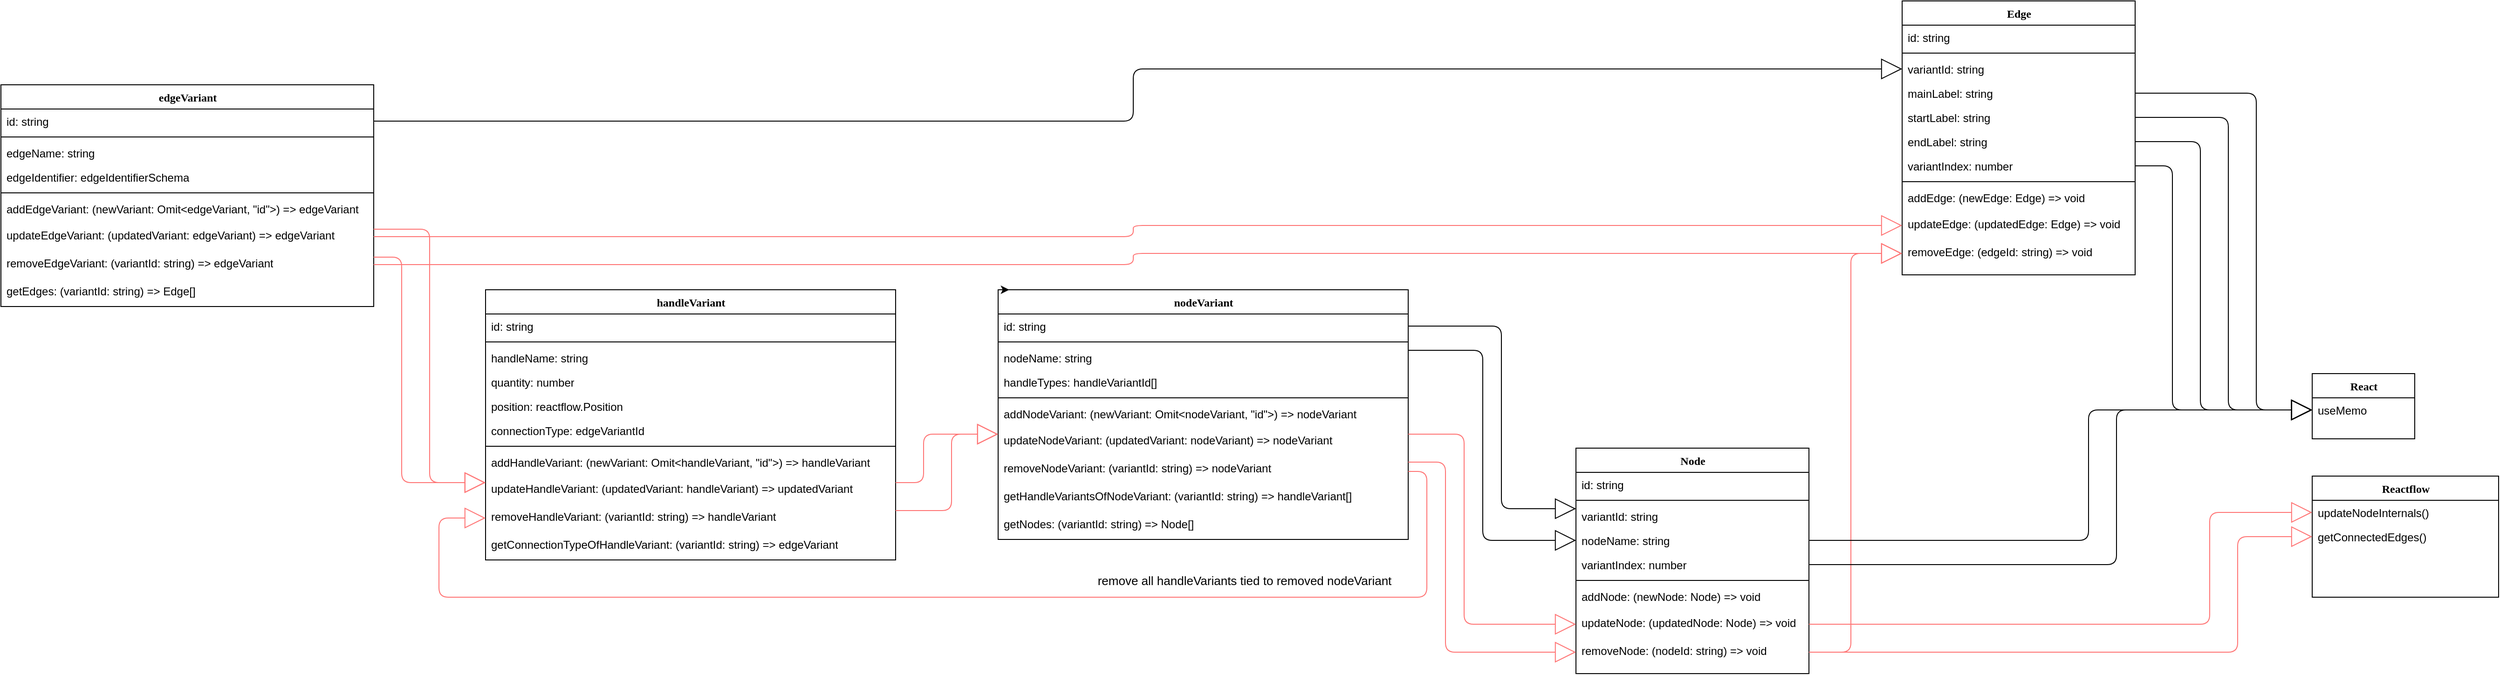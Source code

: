 <mxfile version="24.5.5" type="device">
  <diagram name="Page-1" id="6133507b-19e7-1e82-6fc7-422aa6c4b21f">
    <mxGraphModel dx="2295" dy="622" grid="1" gridSize="10" guides="1" tooltips="1" connect="1" arrows="1" fold="1" page="1" pageScale="1" pageWidth="1100" pageHeight="850" background="none" math="0" shadow="0">
      <root>
        <mxCell id="0" />
        <mxCell id="1" parent="0" />
        <mxCell id="78961159f06e98e8-17" value="nodeVariant" style="swimlane;html=1;fontStyle=1;align=center;verticalAlign=top;childLayout=stackLayout;horizontal=1;startSize=26;horizontalStack=0;resizeParent=1;resizeLast=0;collapsible=1;marginBottom=0;swimlaneFillColor=#ffffff;rounded=0;shadow=0;comic=0;labelBackgroundColor=none;strokeWidth=1;fillColor=none;fontFamily=Verdana;fontSize=12" parent="1" vertex="1">
          <mxGeometry x="60" y="350" width="440" height="268" as="geometry">
            <mxRectangle x="-140" y="132" width="110" height="30" as="alternateBounds" />
          </mxGeometry>
        </mxCell>
        <mxCell id="78961159f06e98e8-24" value="id: string" style="text;html=1;strokeColor=none;fillColor=none;align=left;verticalAlign=top;spacingLeft=4;spacingRight=4;whiteSpace=wrap;overflow=hidden;rotatable=0;points=[[0,0.5],[1,0.5]];portConstraint=eastwest;" parent="78961159f06e98e8-17" vertex="1">
          <mxGeometry y="26" width="440" height="26" as="geometry" />
        </mxCell>
        <mxCell id="NcoKxun65NZ0Gpt5I3KS-111" value="" style="line;html=1;strokeWidth=1;fillColor=none;align=left;verticalAlign=middle;spacingTop=-1;spacingLeft=3;spacingRight=3;rotatable=0;labelPosition=right;points=[];portConstraint=eastwest;" vertex="1" parent="78961159f06e98e8-17">
          <mxGeometry y="52" width="440" height="8" as="geometry" />
        </mxCell>
        <mxCell id="NcoKxun65NZ0Gpt5I3KS-1" value="nodeName: string" style="text;html=1;strokeColor=none;fillColor=none;align=left;verticalAlign=top;spacingLeft=4;spacingRight=4;whiteSpace=wrap;overflow=hidden;rotatable=0;points=[[0,0.5],[1,0.5]];portConstraint=eastwest;" vertex="1" parent="78961159f06e98e8-17">
          <mxGeometry y="60" width="440" height="26" as="geometry" />
        </mxCell>
        <mxCell id="NcoKxun65NZ0Gpt5I3KS-2" value="handleTypes: handleVariantId&lt;span style=&quot;background-color: initial;&quot;&gt;[]&lt;/span&gt;" style="text;html=1;strokeColor=none;fillColor=none;align=left;verticalAlign=top;spacingLeft=4;spacingRight=4;whiteSpace=wrap;overflow=hidden;rotatable=0;points=[[0,0.5],[1,0.5]];portConstraint=eastwest;" vertex="1" parent="78961159f06e98e8-17">
          <mxGeometry y="86" width="440" height="26" as="geometry" />
        </mxCell>
        <mxCell id="78961159f06e98e8-19" value="" style="line;html=1;strokeWidth=1;fillColor=none;align=left;verticalAlign=middle;spacingTop=-1;spacingLeft=3;spacingRight=3;rotatable=0;labelPosition=right;points=[];portConstraint=eastwest;" parent="78961159f06e98e8-17" vertex="1">
          <mxGeometry y="112" width="440" height="8" as="geometry" />
        </mxCell>
        <mxCell id="78961159f06e98e8-27" value="addNodeVariant: (newVariant: Omit&amp;lt;nodeVariant, &quot;id&quot;&amp;gt;) =&amp;gt; nodeVariant" style="text;html=1;strokeColor=none;fillColor=none;align=left;verticalAlign=top;spacingLeft=4;spacingRight=4;whiteSpace=wrap;overflow=hidden;rotatable=0;points=[[0,0.5],[1,0.5]];portConstraint=eastwest;" parent="78961159f06e98e8-17" vertex="1">
          <mxGeometry y="120" width="440" height="28" as="geometry" />
        </mxCell>
        <mxCell id="NcoKxun65NZ0Gpt5I3KS-3" value="updateNodeVariant: (updatedVariant: nodeVariant&lt;span style=&quot;background-color: initial;&quot;&gt;) =&amp;gt; nodeVariant&lt;/span&gt;" style="text;html=1;strokeColor=none;fillColor=none;align=left;verticalAlign=top;spacingLeft=4;spacingRight=4;whiteSpace=wrap;overflow=hidden;rotatable=0;points=[[0,0.5],[1,0.5]];portConstraint=eastwest;" vertex="1" parent="78961159f06e98e8-17">
          <mxGeometry y="148" width="440" height="30" as="geometry" />
        </mxCell>
        <mxCell id="NcoKxun65NZ0Gpt5I3KS-12" value="removeNodeVariant: (variantId: string) =&amp;gt; nodeVariant" style="text;html=1;strokeColor=none;fillColor=none;align=left;verticalAlign=top;spacingLeft=4;spacingRight=4;whiteSpace=wrap;overflow=hidden;rotatable=0;points=[[0,0.5],[1,0.5]];portConstraint=eastwest;" vertex="1" parent="78961159f06e98e8-17">
          <mxGeometry y="178" width="440" height="30" as="geometry" />
        </mxCell>
        <mxCell id="NcoKxun65NZ0Gpt5I3KS-13" value="getHandleVariantsOfNodeVariant: (variantId: string) =&amp;gt; handleVariant[]" style="text;html=1;strokeColor=none;fillColor=none;align=left;verticalAlign=top;spacingLeft=4;spacingRight=4;whiteSpace=wrap;overflow=hidden;rotatable=0;points=[[0,0.5],[1,0.5]];portConstraint=eastwest;" vertex="1" parent="78961159f06e98e8-17">
          <mxGeometry y="208" width="440" height="30" as="geometry" />
        </mxCell>
        <mxCell id="NcoKxun65NZ0Gpt5I3KS-14" value="getNodes: (variantId: string) =&amp;gt; Node[]" style="text;html=1;strokeColor=none;fillColor=none;align=left;verticalAlign=top;spacingLeft=4;spacingRight=4;whiteSpace=wrap;overflow=hidden;rotatable=0;points=[[0,0.5],[1,0.5]];portConstraint=eastwest;" vertex="1" parent="78961159f06e98e8-17">
          <mxGeometry y="238" width="440" height="30" as="geometry" />
        </mxCell>
        <mxCell id="NcoKxun65NZ0Gpt5I3KS-4" style="edgeStyle=orthogonalEdgeStyle;rounded=0;orthogonalLoop=1;jettySize=auto;html=1;exitX=0;exitY=0;exitDx=0;exitDy=0;entryX=0.027;entryY=0;entryDx=0;entryDy=0;entryPerimeter=0;" edge="1" parent="1" source="78961159f06e98e8-17" target="78961159f06e98e8-17">
          <mxGeometry relative="1" as="geometry" />
        </mxCell>
        <mxCell id="NcoKxun65NZ0Gpt5I3KS-15" value="handleVariant" style="swimlane;html=1;fontStyle=1;align=center;verticalAlign=top;childLayout=stackLayout;horizontal=1;startSize=26;horizontalStack=0;resizeParent=1;resizeLast=0;collapsible=1;marginBottom=0;swimlaneFillColor=#ffffff;rounded=0;shadow=0;comic=0;labelBackgroundColor=none;strokeWidth=1;fillColor=none;fontFamily=Verdana;fontSize=12" vertex="1" parent="1">
          <mxGeometry x="-490" y="350" width="440" height="290" as="geometry">
            <mxRectangle x="-140" y="132" width="110" height="30" as="alternateBounds" />
          </mxGeometry>
        </mxCell>
        <mxCell id="NcoKxun65NZ0Gpt5I3KS-16" value="id: string" style="text;html=1;strokeColor=none;fillColor=none;align=left;verticalAlign=top;spacingLeft=4;spacingRight=4;whiteSpace=wrap;overflow=hidden;rotatable=0;points=[[0,0.5],[1,0.5]];portConstraint=eastwest;" vertex="1" parent="NcoKxun65NZ0Gpt5I3KS-15">
          <mxGeometry y="26" width="440" height="26" as="geometry" />
        </mxCell>
        <mxCell id="NcoKxun65NZ0Gpt5I3KS-110" value="" style="line;html=1;strokeWidth=1;fillColor=none;align=left;verticalAlign=middle;spacingTop=-1;spacingLeft=3;spacingRight=3;rotatable=0;labelPosition=right;points=[];portConstraint=eastwest;" vertex="1" parent="NcoKxun65NZ0Gpt5I3KS-15">
          <mxGeometry y="52" width="440" height="8" as="geometry" />
        </mxCell>
        <mxCell id="NcoKxun65NZ0Gpt5I3KS-17" value="handleName: string" style="text;html=1;strokeColor=none;fillColor=none;align=left;verticalAlign=top;spacingLeft=4;spacingRight=4;whiteSpace=wrap;overflow=hidden;rotatable=0;points=[[0,0.5],[1,0.5]];portConstraint=eastwest;" vertex="1" parent="NcoKxun65NZ0Gpt5I3KS-15">
          <mxGeometry y="60" width="440" height="26" as="geometry" />
        </mxCell>
        <mxCell id="NcoKxun65NZ0Gpt5I3KS-18" value="quantity: number" style="text;html=1;strokeColor=none;fillColor=none;align=left;verticalAlign=top;spacingLeft=4;spacingRight=4;whiteSpace=wrap;overflow=hidden;rotatable=0;points=[[0,0.5],[1,0.5]];portConstraint=eastwest;" vertex="1" parent="NcoKxun65NZ0Gpt5I3KS-15">
          <mxGeometry y="86" width="440" height="26" as="geometry" />
        </mxCell>
        <mxCell id="NcoKxun65NZ0Gpt5I3KS-25" value="position: reactflow.Position" style="text;html=1;strokeColor=none;fillColor=none;align=left;verticalAlign=top;spacingLeft=4;spacingRight=4;whiteSpace=wrap;overflow=hidden;rotatable=0;points=[[0,0.5],[1,0.5]];portConstraint=eastwest;" vertex="1" parent="NcoKxun65NZ0Gpt5I3KS-15">
          <mxGeometry y="112" width="440" height="26" as="geometry" />
        </mxCell>
        <mxCell id="NcoKxun65NZ0Gpt5I3KS-26" value="connectionType: edgeVariantId" style="text;html=1;strokeColor=none;fillColor=none;align=left;verticalAlign=top;spacingLeft=4;spacingRight=4;whiteSpace=wrap;overflow=hidden;rotatable=0;points=[[0,0.5],[1,0.5]];portConstraint=eastwest;" vertex="1" parent="NcoKxun65NZ0Gpt5I3KS-15">
          <mxGeometry y="138" width="440" height="26" as="geometry" />
        </mxCell>
        <mxCell id="NcoKxun65NZ0Gpt5I3KS-19" value="" style="line;html=1;strokeWidth=1;fillColor=none;align=left;verticalAlign=middle;spacingTop=-1;spacingLeft=3;spacingRight=3;rotatable=0;labelPosition=right;points=[];portConstraint=eastwest;" vertex="1" parent="NcoKxun65NZ0Gpt5I3KS-15">
          <mxGeometry y="164" width="440" height="8" as="geometry" />
        </mxCell>
        <mxCell id="NcoKxun65NZ0Gpt5I3KS-20" value="addHandleVariant: (newVariant: Omit&amp;lt;handleVariant, &quot;id&quot;&amp;gt;) =&amp;gt; handleVariant" style="text;html=1;strokeColor=none;fillColor=none;align=left;verticalAlign=top;spacingLeft=4;spacingRight=4;whiteSpace=wrap;overflow=hidden;rotatable=0;points=[[0,0.5],[1,0.5]];portConstraint=eastwest;" vertex="1" parent="NcoKxun65NZ0Gpt5I3KS-15">
          <mxGeometry y="172" width="440" height="28" as="geometry" />
        </mxCell>
        <mxCell id="NcoKxun65NZ0Gpt5I3KS-21" value="updateHandleVariant: (updatedVariant: handleVariant) =&amp;gt; updatedVariant" style="text;html=1;strokeColor=none;fillColor=none;align=left;verticalAlign=top;spacingLeft=4;spacingRight=4;whiteSpace=wrap;overflow=hidden;rotatable=0;points=[[0,0.5],[1,0.5]];portConstraint=eastwest;" vertex="1" parent="NcoKxun65NZ0Gpt5I3KS-15">
          <mxGeometry y="200" width="440" height="30" as="geometry" />
        </mxCell>
        <mxCell id="NcoKxun65NZ0Gpt5I3KS-22" value="removeHandleVariant: (variantId: string) =&amp;gt; handleVariant" style="text;html=1;strokeColor=none;fillColor=none;align=left;verticalAlign=top;spacingLeft=4;spacingRight=4;whiteSpace=wrap;overflow=hidden;rotatable=0;points=[[0,0.5],[1,0.5]];portConstraint=eastwest;" vertex="1" parent="NcoKxun65NZ0Gpt5I3KS-15">
          <mxGeometry y="230" width="440" height="30" as="geometry" />
        </mxCell>
        <mxCell id="NcoKxun65NZ0Gpt5I3KS-23" value="getConnectionTypeOfHandleVariant: (variantId: string) =&amp;gt; edgeVariant" style="text;html=1;strokeColor=none;fillColor=none;align=left;verticalAlign=top;spacingLeft=4;spacingRight=4;whiteSpace=wrap;overflow=hidden;rotatable=0;points=[[0,0.5],[1,0.5]];portConstraint=eastwest;" vertex="1" parent="NcoKxun65NZ0Gpt5I3KS-15">
          <mxGeometry y="260" width="440" height="30" as="geometry" />
        </mxCell>
        <mxCell id="NcoKxun65NZ0Gpt5I3KS-29" value="" style="edgeStyle=orthogonalEdgeStyle;rounded=1;orthogonalLoop=1;jettySize=auto;html=1;endArrow=block;endFill=0;startSize=6;endSize=20;fillColor=#f8cecc;strokeColor=#FF7575;" edge="1" parent="1" source="NcoKxun65NZ0Gpt5I3KS-21" target="NcoKxun65NZ0Gpt5I3KS-3">
          <mxGeometry relative="1" as="geometry">
            <mxPoint x="-20" y="330" as="targetPoint" />
            <Array as="points">
              <mxPoint x="-20" y="557" />
              <mxPoint x="-20" y="505" />
            </Array>
          </mxGeometry>
        </mxCell>
        <mxCell id="NcoKxun65NZ0Gpt5I3KS-31" style="edgeStyle=orthogonalEdgeStyle;rounded=1;orthogonalLoop=1;jettySize=auto;html=1;endArrow=block;endFill=0;startSize=6;endSize=20;fillColor=#f8cecc;strokeColor=#FF7575;" edge="1" parent="1" source="NcoKxun65NZ0Gpt5I3KS-22" target="NcoKxun65NZ0Gpt5I3KS-3">
          <mxGeometry relative="1" as="geometry">
            <Array as="points">
              <mxPoint x="10" y="587" />
              <mxPoint x="10" y="505" />
            </Array>
          </mxGeometry>
        </mxCell>
        <mxCell id="NcoKxun65NZ0Gpt5I3KS-33" value="edgeVariant" style="swimlane;html=1;fontStyle=1;align=center;verticalAlign=top;childLayout=stackLayout;horizontal=1;startSize=26;horizontalStack=0;resizeParent=1;resizeLast=0;collapsible=1;marginBottom=0;swimlaneFillColor=#ffffff;rounded=0;shadow=0;comic=0;labelBackgroundColor=none;strokeWidth=1;fillColor=none;fontFamily=Verdana;fontSize=12" vertex="1" parent="1">
          <mxGeometry x="-1010" y="130" width="400" height="238" as="geometry">
            <mxRectangle x="-1010" y="130" width="110" height="30" as="alternateBounds" />
          </mxGeometry>
        </mxCell>
        <mxCell id="NcoKxun65NZ0Gpt5I3KS-34" value="id: string" style="text;html=1;strokeColor=none;fillColor=none;align=left;verticalAlign=top;spacingLeft=4;spacingRight=4;whiteSpace=wrap;overflow=hidden;rotatable=0;points=[[0,0.5],[1,0.5]];portConstraint=eastwest;" vertex="1" parent="NcoKxun65NZ0Gpt5I3KS-33">
          <mxGeometry y="26" width="400" height="26" as="geometry" />
        </mxCell>
        <mxCell id="NcoKxun65NZ0Gpt5I3KS-109" value="" style="line;html=1;strokeWidth=1;fillColor=none;align=left;verticalAlign=middle;spacingTop=-1;spacingLeft=3;spacingRight=3;rotatable=0;labelPosition=right;points=[];portConstraint=eastwest;" vertex="1" parent="NcoKxun65NZ0Gpt5I3KS-33">
          <mxGeometry y="52" width="400" height="8" as="geometry" />
        </mxCell>
        <mxCell id="NcoKxun65NZ0Gpt5I3KS-35" value="edgeName: string" style="text;html=1;strokeColor=none;fillColor=none;align=left;verticalAlign=top;spacingLeft=4;spacingRight=4;whiteSpace=wrap;overflow=hidden;rotatable=0;points=[[0,0.5],[1,0.5]];portConstraint=eastwest;" vertex="1" parent="NcoKxun65NZ0Gpt5I3KS-33">
          <mxGeometry y="60" width="400" height="26" as="geometry" />
        </mxCell>
        <mxCell id="NcoKxun65NZ0Gpt5I3KS-36" value="edgeIdentifier: edgeIdentifierSchema" style="text;html=1;strokeColor=none;fillColor=none;align=left;verticalAlign=top;spacingLeft=4;spacingRight=4;whiteSpace=wrap;overflow=hidden;rotatable=0;points=[[0,0.5],[1,0.5]];portConstraint=eastwest;" vertex="1" parent="NcoKxun65NZ0Gpt5I3KS-33">
          <mxGeometry y="86" width="400" height="26" as="geometry" />
        </mxCell>
        <mxCell id="NcoKxun65NZ0Gpt5I3KS-37" value="" style="line;html=1;strokeWidth=1;fillColor=none;align=left;verticalAlign=middle;spacingTop=-1;spacingLeft=3;spacingRight=3;rotatable=0;labelPosition=right;points=[];portConstraint=eastwest;" vertex="1" parent="NcoKxun65NZ0Gpt5I3KS-33">
          <mxGeometry y="112" width="400" height="8" as="geometry" />
        </mxCell>
        <mxCell id="NcoKxun65NZ0Gpt5I3KS-38" value="addEdgeVariant: (newVariant: Omit&amp;lt;edgeVariant, &quot;id&quot;&amp;gt;) =&amp;gt; edgeVariant" style="text;html=1;strokeColor=none;fillColor=none;align=left;verticalAlign=top;spacingLeft=4;spacingRight=4;whiteSpace=wrap;overflow=hidden;rotatable=0;points=[[0,0.5],[1,0.5]];portConstraint=eastwest;" vertex="1" parent="NcoKxun65NZ0Gpt5I3KS-33">
          <mxGeometry y="120" width="400" height="28" as="geometry" />
        </mxCell>
        <mxCell id="NcoKxun65NZ0Gpt5I3KS-39" value="updateEdgeVariant: (updatedVariant: edgeVariant&lt;span style=&quot;background-color: initial;&quot;&gt;) =&amp;gt; edgeVariant&lt;/span&gt;" style="text;html=1;strokeColor=none;fillColor=none;align=left;verticalAlign=top;spacingLeft=4;spacingRight=4;whiteSpace=wrap;overflow=hidden;rotatable=0;points=[[0,0.5],[1,0.5]];portConstraint=eastwest;" vertex="1" parent="NcoKxun65NZ0Gpt5I3KS-33">
          <mxGeometry y="148" width="400" height="30" as="geometry" />
        </mxCell>
        <mxCell id="NcoKxun65NZ0Gpt5I3KS-40" value="removeEdgeVariant: (variantId: string) =&amp;gt; edgeVariant" style="text;html=1;strokeColor=none;fillColor=none;align=left;verticalAlign=top;spacingLeft=4;spacingRight=4;whiteSpace=wrap;overflow=hidden;rotatable=0;points=[[0,0.5],[1,0.5]];portConstraint=eastwest;" vertex="1" parent="NcoKxun65NZ0Gpt5I3KS-33">
          <mxGeometry y="178" width="400" height="30" as="geometry" />
        </mxCell>
        <mxCell id="NcoKxun65NZ0Gpt5I3KS-42" value="getEdges: (variantId: string) =&amp;gt; Edge[]" style="text;html=1;strokeColor=none;fillColor=none;align=left;verticalAlign=top;spacingLeft=4;spacingRight=4;whiteSpace=wrap;overflow=hidden;rotatable=0;points=[[0,0.5],[1,0.5]];portConstraint=eastwest;" vertex="1" parent="NcoKxun65NZ0Gpt5I3KS-33">
          <mxGeometry y="208" width="400" height="30" as="geometry" />
        </mxCell>
        <mxCell id="NcoKxun65NZ0Gpt5I3KS-43" value="" style="edgeStyle=orthogonalEdgeStyle;rounded=1;orthogonalLoop=1;jettySize=auto;html=1;endArrow=block;endFill=0;startSize=6;endSize=20;fillColor=#f8cecc;strokeColor=#FF7575;" edge="1" parent="1" source="NcoKxun65NZ0Gpt5I3KS-39" target="NcoKxun65NZ0Gpt5I3KS-21">
          <mxGeometry relative="1" as="geometry">
            <mxPoint x="-810" y="420" as="sourcePoint" />
            <mxPoint x="-740" y="194" as="targetPoint" />
            <Array as="points">
              <mxPoint x="-550" y="285" />
              <mxPoint x="-550" y="557" />
            </Array>
          </mxGeometry>
        </mxCell>
        <mxCell id="NcoKxun65NZ0Gpt5I3KS-44" value="Node" style="swimlane;html=1;fontStyle=1;align=center;verticalAlign=top;childLayout=stackLayout;horizontal=1;startSize=26;horizontalStack=0;resizeParent=1;resizeLast=0;collapsible=1;marginBottom=0;swimlaneFillColor=#ffffff;rounded=0;shadow=0;comic=0;labelBackgroundColor=none;strokeWidth=1;fillColor=none;fontFamily=Verdana;fontSize=12" vertex="1" parent="1">
          <mxGeometry x="680" y="520" width="250" height="242" as="geometry">
            <mxRectangle x="-140" y="132" width="110" height="30" as="alternateBounds" />
          </mxGeometry>
        </mxCell>
        <mxCell id="NcoKxun65NZ0Gpt5I3KS-45" value="id: string" style="text;html=1;strokeColor=none;fillColor=none;align=left;verticalAlign=top;spacingLeft=4;spacingRight=4;whiteSpace=wrap;overflow=hidden;rotatable=0;points=[[0,0.5],[1,0.5]];portConstraint=eastwest;" vertex="1" parent="NcoKxun65NZ0Gpt5I3KS-44">
          <mxGeometry y="26" width="250" height="26" as="geometry" />
        </mxCell>
        <mxCell id="NcoKxun65NZ0Gpt5I3KS-112" value="" style="line;html=1;strokeWidth=1;fillColor=none;align=left;verticalAlign=middle;spacingTop=-1;spacingLeft=3;spacingRight=3;rotatable=0;labelPosition=right;points=[];portConstraint=eastwest;" vertex="1" parent="NcoKxun65NZ0Gpt5I3KS-44">
          <mxGeometry y="52" width="250" height="8" as="geometry" />
        </mxCell>
        <mxCell id="NcoKxun65NZ0Gpt5I3KS-46" value="variantId: string" style="text;html=1;strokeColor=none;fillColor=none;align=left;verticalAlign=top;spacingLeft=4;spacingRight=4;whiteSpace=wrap;overflow=hidden;rotatable=0;points=[[0,0.5],[1,0.5]];portConstraint=eastwest;" vertex="1" parent="NcoKxun65NZ0Gpt5I3KS-44">
          <mxGeometry y="60" width="250" height="26" as="geometry" />
        </mxCell>
        <mxCell id="NcoKxun65NZ0Gpt5I3KS-56" value="nodeName: string" style="text;html=1;strokeColor=none;fillColor=none;align=left;verticalAlign=top;spacingLeft=4;spacingRight=4;whiteSpace=wrap;overflow=hidden;rotatable=0;points=[[0,0.5],[1,0.5]];portConstraint=eastwest;" vertex="1" parent="NcoKxun65NZ0Gpt5I3KS-44">
          <mxGeometry y="86" width="250" height="26" as="geometry" />
        </mxCell>
        <mxCell id="NcoKxun65NZ0Gpt5I3KS-57" value="variantIndex: number" style="text;html=1;strokeColor=none;fillColor=none;align=left;verticalAlign=top;spacingLeft=4;spacingRight=4;whiteSpace=wrap;overflow=hidden;rotatable=0;points=[[0,0.5],[1,0.5]];portConstraint=eastwest;" vertex="1" parent="NcoKxun65NZ0Gpt5I3KS-44">
          <mxGeometry y="112" width="250" height="26" as="geometry" />
        </mxCell>
        <mxCell id="NcoKxun65NZ0Gpt5I3KS-55" value="" style="line;html=1;strokeWidth=1;fillColor=none;align=left;verticalAlign=middle;spacingTop=-1;spacingLeft=3;spacingRight=3;rotatable=0;labelPosition=right;points=[];portConstraint=eastwest;" vertex="1" parent="NcoKxun65NZ0Gpt5I3KS-44">
          <mxGeometry y="138" width="250" height="8" as="geometry" />
        </mxCell>
        <mxCell id="NcoKxun65NZ0Gpt5I3KS-49" value="addNode: (newNode: Node) =&amp;gt; void" style="text;html=1;strokeColor=none;fillColor=none;align=left;verticalAlign=top;spacingLeft=4;spacingRight=4;whiteSpace=wrap;overflow=hidden;rotatable=0;points=[[0,0.5],[1,0.5]];portConstraint=eastwest;" vertex="1" parent="NcoKxun65NZ0Gpt5I3KS-44">
          <mxGeometry y="146" width="250" height="28" as="geometry" />
        </mxCell>
        <mxCell id="NcoKxun65NZ0Gpt5I3KS-50" value="updateNode: (updatedNode: Node&lt;span style=&quot;background-color: initial;&quot;&gt;) =&amp;gt; void&lt;/span&gt;" style="text;html=1;strokeColor=none;fillColor=none;align=left;verticalAlign=top;spacingLeft=4;spacingRight=4;whiteSpace=wrap;overflow=hidden;rotatable=0;points=[[0,0.5],[1,0.5]];portConstraint=eastwest;" vertex="1" parent="NcoKxun65NZ0Gpt5I3KS-44">
          <mxGeometry y="174" width="250" height="30" as="geometry" />
        </mxCell>
        <mxCell id="NcoKxun65NZ0Gpt5I3KS-59" value="removeNode: (nodeId: string&lt;span style=&quot;background-color: initial;&quot;&gt;) =&amp;gt; void&lt;/span&gt;" style="text;html=1;strokeColor=none;fillColor=none;align=left;verticalAlign=top;spacingLeft=4;spacingRight=4;whiteSpace=wrap;overflow=hidden;rotatable=0;points=[[0,0.5],[1,0.5]];portConstraint=eastwest;" vertex="1" parent="NcoKxun65NZ0Gpt5I3KS-44">
          <mxGeometry y="204" width="250" height="30" as="geometry" />
        </mxCell>
        <mxCell id="NcoKxun65NZ0Gpt5I3KS-54" value="" style="edgeStyle=orthogonalEdgeStyle;rounded=1;orthogonalLoop=1;jettySize=auto;html=1;endArrow=block;endFill=0;startSize=6;endSize=20;" edge="1" parent="1" source="78961159f06e98e8-24" target="NcoKxun65NZ0Gpt5I3KS-46">
          <mxGeometry relative="1" as="geometry">
            <mxPoint x="-50" y="567" as="sourcePoint" />
            <mxPoint x="110" y="515" as="targetPoint" />
            <Array as="points">
              <mxPoint x="600" y="389" />
              <mxPoint x="600" y="585" />
            </Array>
          </mxGeometry>
        </mxCell>
        <mxCell id="NcoKxun65NZ0Gpt5I3KS-58" value="" style="edgeStyle=orthogonalEdgeStyle;rounded=1;orthogonalLoop=1;jettySize=auto;html=1;endArrow=block;endFill=0;startSize=6;endSize=20;" edge="1" parent="1" source="NcoKxun65NZ0Gpt5I3KS-1" target="NcoKxun65NZ0Gpt5I3KS-56">
          <mxGeometry relative="1" as="geometry">
            <mxPoint x="550" y="399" as="sourcePoint" />
            <mxPoint x="650" y="685" as="targetPoint" />
            <Array as="points">
              <mxPoint x="580" y="415" />
              <mxPoint x="580" y="619" />
            </Array>
          </mxGeometry>
        </mxCell>
        <mxCell id="NcoKxun65NZ0Gpt5I3KS-60" value="Reactflow" style="swimlane;html=1;fontStyle=1;align=center;verticalAlign=top;childLayout=stackLayout;horizontal=1;startSize=26;horizontalStack=0;resizeParent=1;resizeLast=0;collapsible=1;marginBottom=0;swimlaneFillColor=#ffffff;rounded=0;shadow=0;comic=0;labelBackgroundColor=none;strokeWidth=1;fillColor=none;fontFamily=Verdana;fontSize=12" vertex="1" parent="1">
          <mxGeometry x="1470" y="550" width="200" height="130" as="geometry">
            <mxRectangle x="-140" y="132" width="110" height="30" as="alternateBounds" />
          </mxGeometry>
        </mxCell>
        <mxCell id="NcoKxun65NZ0Gpt5I3KS-61" value="updateNodeInternals()" style="text;html=1;strokeColor=none;fillColor=none;align=left;verticalAlign=top;spacingLeft=4;spacingRight=4;whiteSpace=wrap;overflow=hidden;rotatable=0;points=[[0,0.5],[1,0.5]];portConstraint=eastwest;" vertex="1" parent="NcoKxun65NZ0Gpt5I3KS-60">
          <mxGeometry y="26" width="200" height="26" as="geometry" />
        </mxCell>
        <mxCell id="NcoKxun65NZ0Gpt5I3KS-71" value="getConnectedEdges()" style="text;html=1;strokeColor=none;fillColor=none;align=left;verticalAlign=top;spacingLeft=4;spacingRight=4;whiteSpace=wrap;overflow=hidden;rotatable=0;points=[[0,0.5],[1,0.5]];portConstraint=eastwest;" vertex="1" parent="NcoKxun65NZ0Gpt5I3KS-60">
          <mxGeometry y="52" width="200" height="26" as="geometry" />
        </mxCell>
        <mxCell id="NcoKxun65NZ0Gpt5I3KS-70" value="" style="edgeStyle=orthogonalEdgeStyle;rounded=1;orthogonalLoop=1;jettySize=auto;html=1;endArrow=block;endFill=0;startSize=6;endSize=20;fillColor=#f8cecc;strokeColor=#FF7575;" edge="1" parent="1" source="NcoKxun65NZ0Gpt5I3KS-59" target="NcoKxun65NZ0Gpt5I3KS-71">
          <mxGeometry relative="1" as="geometry">
            <mxPoint x="550" y="425" as="sourcePoint" />
            <mxPoint x="650" y="719" as="targetPoint" />
            <Array as="points">
              <mxPoint x="1390" y="739" />
              <mxPoint x="1390" y="615" />
            </Array>
          </mxGeometry>
        </mxCell>
        <mxCell id="NcoKxun65NZ0Gpt5I3KS-72" value="" style="edgeStyle=orthogonalEdgeStyle;rounded=1;orthogonalLoop=1;jettySize=auto;html=1;endArrow=block;endFill=0;startSize=6;endSize=20;fillColor=#f8cecc;strokeColor=#FF7575;" edge="1" parent="1" source="NcoKxun65NZ0Gpt5I3KS-50" target="NcoKxun65NZ0Gpt5I3KS-61">
          <mxGeometry relative="1" as="geometry">
            <mxPoint x="890" y="749" as="sourcePoint" />
            <mxPoint x="1010" y="495" as="targetPoint" />
            <Array as="points">
              <mxPoint x="1360" y="709" />
              <mxPoint x="1360" y="589" />
            </Array>
          </mxGeometry>
        </mxCell>
        <mxCell id="NcoKxun65NZ0Gpt5I3KS-73" value="Edge" style="swimlane;html=1;fontStyle=1;align=center;verticalAlign=top;childLayout=stackLayout;horizontal=1;startSize=26;horizontalStack=0;resizeParent=1;resizeLast=0;collapsible=1;marginBottom=0;swimlaneFillColor=#ffffff;rounded=0;shadow=0;comic=0;labelBackgroundColor=none;strokeWidth=1;fillColor=none;fontFamily=Verdana;fontSize=12" vertex="1" parent="1">
          <mxGeometry x="1030" y="40" width="250" height="294" as="geometry">
            <mxRectangle x="-140" y="132" width="110" height="30" as="alternateBounds" />
          </mxGeometry>
        </mxCell>
        <mxCell id="NcoKxun65NZ0Gpt5I3KS-74" value="id: string" style="text;html=1;strokeColor=none;fillColor=none;align=left;verticalAlign=top;spacingLeft=4;spacingRight=4;whiteSpace=wrap;overflow=hidden;rotatable=0;points=[[0,0.5],[1,0.5]];portConstraint=eastwest;" vertex="1" parent="NcoKxun65NZ0Gpt5I3KS-73">
          <mxGeometry y="26" width="250" height="26" as="geometry" />
        </mxCell>
        <mxCell id="NcoKxun65NZ0Gpt5I3KS-113" value="" style="line;html=1;strokeWidth=1;fillColor=none;align=left;verticalAlign=middle;spacingTop=-1;spacingLeft=3;spacingRight=3;rotatable=0;labelPosition=right;points=[];portConstraint=eastwest;" vertex="1" parent="NcoKxun65NZ0Gpt5I3KS-73">
          <mxGeometry y="52" width="250" height="8" as="geometry" />
        </mxCell>
        <mxCell id="NcoKxun65NZ0Gpt5I3KS-75" value="variantId: string" style="text;html=1;strokeColor=none;fillColor=none;align=left;verticalAlign=top;spacingLeft=4;spacingRight=4;whiteSpace=wrap;overflow=hidden;rotatable=0;points=[[0,0.5],[1,0.5]];portConstraint=eastwest;" vertex="1" parent="NcoKxun65NZ0Gpt5I3KS-73">
          <mxGeometry y="60" width="250" height="26" as="geometry" />
        </mxCell>
        <mxCell id="NcoKxun65NZ0Gpt5I3KS-77" value="mainLabel: string" style="text;html=1;strokeColor=none;fillColor=none;align=left;verticalAlign=top;spacingLeft=4;spacingRight=4;whiteSpace=wrap;overflow=hidden;rotatable=0;points=[[0,0.5],[1,0.5]];portConstraint=eastwest;" vertex="1" parent="NcoKxun65NZ0Gpt5I3KS-73">
          <mxGeometry y="86" width="250" height="26" as="geometry" />
        </mxCell>
        <mxCell id="NcoKxun65NZ0Gpt5I3KS-78" value="startLabel: string" style="text;html=1;strokeColor=none;fillColor=none;align=left;verticalAlign=top;spacingLeft=4;spacingRight=4;whiteSpace=wrap;overflow=hidden;rotatable=0;points=[[0,0.5],[1,0.5]];portConstraint=eastwest;" vertex="1" parent="NcoKxun65NZ0Gpt5I3KS-73">
          <mxGeometry y="112" width="250" height="26" as="geometry" />
        </mxCell>
        <mxCell id="NcoKxun65NZ0Gpt5I3KS-84" value="endLabel: string" style="text;html=1;strokeColor=none;fillColor=none;align=left;verticalAlign=top;spacingLeft=4;spacingRight=4;whiteSpace=wrap;overflow=hidden;rotatable=0;points=[[0,0.5],[1,0.5]];portConstraint=eastwest;" vertex="1" parent="NcoKxun65NZ0Gpt5I3KS-73">
          <mxGeometry y="138" width="250" height="26" as="geometry" />
        </mxCell>
        <mxCell id="NcoKxun65NZ0Gpt5I3KS-85" value="variantIndex: number" style="text;html=1;strokeColor=none;fillColor=none;align=left;verticalAlign=top;spacingLeft=4;spacingRight=4;whiteSpace=wrap;overflow=hidden;rotatable=0;points=[[0,0.5],[1,0.5]];portConstraint=eastwest;" vertex="1" parent="NcoKxun65NZ0Gpt5I3KS-73">
          <mxGeometry y="164" width="250" height="26" as="geometry" />
        </mxCell>
        <mxCell id="NcoKxun65NZ0Gpt5I3KS-79" value="" style="line;html=1;strokeWidth=1;fillColor=none;align=left;verticalAlign=middle;spacingTop=-1;spacingLeft=3;spacingRight=3;rotatable=0;labelPosition=right;points=[];portConstraint=eastwest;" vertex="1" parent="NcoKxun65NZ0Gpt5I3KS-73">
          <mxGeometry y="190" width="250" height="8" as="geometry" />
        </mxCell>
        <mxCell id="NcoKxun65NZ0Gpt5I3KS-80" value="addEdge: (newEdge: Edge) =&amp;gt; void" style="text;html=1;strokeColor=none;fillColor=none;align=left;verticalAlign=top;spacingLeft=4;spacingRight=4;whiteSpace=wrap;overflow=hidden;rotatable=0;points=[[0,0.5],[1,0.5]];portConstraint=eastwest;" vertex="1" parent="NcoKxun65NZ0Gpt5I3KS-73">
          <mxGeometry y="198" width="250" height="28" as="geometry" />
        </mxCell>
        <mxCell id="NcoKxun65NZ0Gpt5I3KS-81" value="updateEdge: (updatedEdge: Edge&lt;span style=&quot;background-color: initial;&quot;&gt;) =&amp;gt; void&lt;/span&gt;" style="text;html=1;strokeColor=none;fillColor=none;align=left;verticalAlign=top;spacingLeft=4;spacingRight=4;whiteSpace=wrap;overflow=hidden;rotatable=0;points=[[0,0.5],[1,0.5]];portConstraint=eastwest;" vertex="1" parent="NcoKxun65NZ0Gpt5I3KS-73">
          <mxGeometry y="226" width="250" height="30" as="geometry" />
        </mxCell>
        <mxCell id="NcoKxun65NZ0Gpt5I3KS-82" value="removeEdge: (edgeId: string&lt;span style=&quot;background-color: initial;&quot;&gt;) =&amp;gt; void&lt;/span&gt;" style="text;html=1;strokeColor=none;fillColor=none;align=left;verticalAlign=top;spacingLeft=4;spacingRight=4;whiteSpace=wrap;overflow=hidden;rotatable=0;points=[[0,0.5],[1,0.5]];portConstraint=eastwest;" vertex="1" parent="NcoKxun65NZ0Gpt5I3KS-73">
          <mxGeometry y="256" width="250" height="30" as="geometry" />
        </mxCell>
        <mxCell id="NcoKxun65NZ0Gpt5I3KS-83" value="" style="edgeStyle=orthogonalEdgeStyle;rounded=1;orthogonalLoop=1;jettySize=auto;html=1;endArrow=block;endFill=0;startSize=6;endSize=20;" edge="1" parent="1" source="NcoKxun65NZ0Gpt5I3KS-34" target="NcoKxun65NZ0Gpt5I3KS-75">
          <mxGeometry relative="1" as="geometry">
            <mxPoint x="-600" y="315" as="sourcePoint" />
            <mxPoint x="-490" y="567" as="targetPoint" />
          </mxGeometry>
        </mxCell>
        <mxCell id="NcoKxun65NZ0Gpt5I3KS-86" value="" style="edgeStyle=orthogonalEdgeStyle;rounded=1;orthogonalLoop=1;jettySize=auto;html=1;endArrow=block;endFill=0;startSize=6;endSize=20;fillColor=#f8cecc;strokeColor=#FF7575;" edge="1" parent="1" source="NcoKxun65NZ0Gpt5I3KS-39" target="NcoKxun65NZ0Gpt5I3KS-81">
          <mxGeometry relative="1" as="geometry">
            <mxPoint x="-600" y="375" as="sourcePoint" />
            <mxPoint x="-480" y="567" as="targetPoint" />
          </mxGeometry>
        </mxCell>
        <mxCell id="NcoKxun65NZ0Gpt5I3KS-87" value="" style="edgeStyle=orthogonalEdgeStyle;rounded=1;orthogonalLoop=1;jettySize=auto;html=1;endArrow=block;endFill=0;startSize=6;endSize=20;fillColor=#f8cecc;strokeColor=#FF7575;" edge="1" parent="1" source="NcoKxun65NZ0Gpt5I3KS-40" target="NcoKxun65NZ0Gpt5I3KS-82">
          <mxGeometry relative="1" as="geometry">
            <mxPoint x="-600" y="375" as="sourcePoint" />
            <mxPoint x="970" y="471" as="targetPoint" />
          </mxGeometry>
        </mxCell>
        <mxCell id="NcoKxun65NZ0Gpt5I3KS-88" value="" style="edgeStyle=orthogonalEdgeStyle;rounded=1;orthogonalLoop=1;jettySize=auto;html=1;endArrow=block;endFill=0;startSize=6;endSize=20;fillColor=#f8cecc;strokeColor=#FF7575;" edge="1" parent="1" source="NcoKxun65NZ0Gpt5I3KS-59" target="NcoKxun65NZ0Gpt5I3KS-82">
          <mxGeometry relative="1" as="geometry">
            <mxPoint x="890" y="749" as="sourcePoint" />
            <mxPoint x="1140" y="510" as="targetPoint" />
          </mxGeometry>
        </mxCell>
        <mxCell id="NcoKxun65NZ0Gpt5I3KS-89" value="React" style="swimlane;html=1;fontStyle=1;align=center;verticalAlign=top;childLayout=stackLayout;horizontal=1;startSize=26;horizontalStack=0;resizeParent=1;resizeLast=0;collapsible=1;marginBottom=0;swimlaneFillColor=#ffffff;rounded=0;shadow=0;comic=0;labelBackgroundColor=none;strokeWidth=1;fillColor=none;fontFamily=Verdana;fontSize=12" vertex="1" parent="1">
          <mxGeometry x="1470" y="440" width="110" height="70" as="geometry">
            <mxRectangle x="-140" y="132" width="110" height="30" as="alternateBounds" />
          </mxGeometry>
        </mxCell>
        <mxCell id="NcoKxun65NZ0Gpt5I3KS-90" value="useMemo" style="text;html=1;strokeColor=none;fillColor=none;align=left;verticalAlign=top;spacingLeft=4;spacingRight=4;whiteSpace=wrap;overflow=hidden;rotatable=0;points=[[0,0.5],[1,0.5]];portConstraint=eastwest;" vertex="1" parent="NcoKxun65NZ0Gpt5I3KS-89">
          <mxGeometry y="26" width="110" height="26" as="geometry" />
        </mxCell>
        <mxCell id="NcoKxun65NZ0Gpt5I3KS-93" value="" style="edgeStyle=orthogonalEdgeStyle;rounded=1;orthogonalLoop=1;jettySize=auto;html=1;endArrow=block;endFill=0;startSize=6;endSize=20;" edge="1" parent="1" source="NcoKxun65NZ0Gpt5I3KS-56" target="NcoKxun65NZ0Gpt5I3KS-90">
          <mxGeometry relative="1" as="geometry">
            <mxPoint x="890" y="719" as="sourcePoint" />
            <mxPoint x="1040" y="829" as="targetPoint" />
            <Array as="points">
              <mxPoint x="1230" y="619" />
              <mxPoint x="1230" y="479" />
            </Array>
          </mxGeometry>
        </mxCell>
        <mxCell id="NcoKxun65NZ0Gpt5I3KS-94" value="" style="edgeStyle=orthogonalEdgeStyle;rounded=1;orthogonalLoop=1;jettySize=auto;html=1;endArrow=block;endFill=0;startSize=6;endSize=20;" edge="1" parent="1" source="NcoKxun65NZ0Gpt5I3KS-57" target="NcoKxun65NZ0Gpt5I3KS-90">
          <mxGeometry relative="1" as="geometry">
            <mxPoint x="890" y="629" as="sourcePoint" />
            <mxPoint x="1270" y="489" as="targetPoint" />
            <Array as="points">
              <mxPoint x="1260" y="645" />
              <mxPoint x="1260" y="479" />
            </Array>
          </mxGeometry>
        </mxCell>
        <mxCell id="NcoKxun65NZ0Gpt5I3KS-95" value="" style="edgeStyle=orthogonalEdgeStyle;rounded=1;orthogonalLoop=1;jettySize=auto;html=1;endArrow=block;endFill=0;startSize=6;endSize=20;" edge="1" parent="1" source="NcoKxun65NZ0Gpt5I3KS-77" target="NcoKxun65NZ0Gpt5I3KS-90">
          <mxGeometry relative="1" as="geometry">
            <mxPoint x="890" y="629" as="sourcePoint" />
            <mxPoint x="1530" y="399" as="targetPoint" />
            <Array as="points">
              <mxPoint x="1410" y="139" />
              <mxPoint x="1410" y="479" />
            </Array>
          </mxGeometry>
        </mxCell>
        <mxCell id="NcoKxun65NZ0Gpt5I3KS-96" value="" style="edgeStyle=orthogonalEdgeStyle;rounded=1;orthogonalLoop=1;jettySize=auto;html=1;endArrow=block;endFill=0;startSize=6;endSize=20;" edge="1" parent="1" source="NcoKxun65NZ0Gpt5I3KS-78" target="NcoKxun65NZ0Gpt5I3KS-90">
          <mxGeometry relative="1" as="geometry">
            <mxPoint x="1290" y="149" as="sourcePoint" />
            <mxPoint x="1530" y="399" as="targetPoint" />
            <Array as="points">
              <mxPoint x="1380" y="165" />
              <mxPoint x="1380" y="479" />
            </Array>
          </mxGeometry>
        </mxCell>
        <mxCell id="NcoKxun65NZ0Gpt5I3KS-97" value="" style="edgeStyle=orthogonalEdgeStyle;rounded=1;orthogonalLoop=1;jettySize=auto;html=1;endArrow=block;endFill=0;startSize=6;endSize=20;" edge="1" parent="1" source="NcoKxun65NZ0Gpt5I3KS-84" target="NcoKxun65NZ0Gpt5I3KS-90">
          <mxGeometry relative="1" as="geometry">
            <mxPoint x="1290" y="175" as="sourcePoint" />
            <mxPoint x="1530" y="399" as="targetPoint" />
            <Array as="points">
              <mxPoint x="1350" y="191" />
              <mxPoint x="1350" y="479" />
            </Array>
          </mxGeometry>
        </mxCell>
        <mxCell id="NcoKxun65NZ0Gpt5I3KS-98" value="" style="edgeStyle=orthogonalEdgeStyle;rounded=1;orthogonalLoop=1;jettySize=auto;html=1;endArrow=block;endFill=0;startSize=6;endSize=20;" edge="1" parent="1" source="NcoKxun65NZ0Gpt5I3KS-85" target="NcoKxun65NZ0Gpt5I3KS-90">
          <mxGeometry relative="1" as="geometry">
            <mxPoint x="1290" y="201" as="sourcePoint" />
            <mxPoint x="1530" y="399" as="targetPoint" />
            <Array as="points">
              <mxPoint x="1320" y="217" />
              <mxPoint x="1320" y="479" />
            </Array>
          </mxGeometry>
        </mxCell>
        <mxCell id="NcoKxun65NZ0Gpt5I3KS-103" value="" style="edgeStyle=orthogonalEdgeStyle;rounded=1;orthogonalLoop=1;jettySize=auto;html=1;endArrow=block;endFill=0;startSize=6;endSize=20;fillColor=#f8cecc;strokeColor=#FF7575;" edge="1" parent="1" source="NcoKxun65NZ0Gpt5I3KS-40" target="NcoKxun65NZ0Gpt5I3KS-21">
          <mxGeometry relative="1" as="geometry">
            <mxPoint x="-600" y="295" as="sourcePoint" />
            <mxPoint x="-480" y="567" as="targetPoint" />
            <Array as="points">
              <mxPoint x="-580" y="315" />
              <mxPoint x="-580" y="557" />
            </Array>
          </mxGeometry>
        </mxCell>
        <mxCell id="NcoKxun65NZ0Gpt5I3KS-105" value="" style="edgeStyle=orthogonalEdgeStyle;rounded=1;orthogonalLoop=1;jettySize=auto;html=1;endArrow=block;endFill=0;startSize=6;endSize=20;fillColor=#f8cecc;strokeColor=#FF7575;" edge="1" parent="1" source="NcoKxun65NZ0Gpt5I3KS-3" target="NcoKxun65NZ0Gpt5I3KS-50">
          <mxGeometry relative="1" as="geometry">
            <mxPoint x="890" y="749" as="sourcePoint" />
            <mxPoint x="1040" y="321" as="targetPoint" />
            <Array as="points">
              <mxPoint x="560" y="505" />
              <mxPoint x="560" y="709" />
            </Array>
          </mxGeometry>
        </mxCell>
        <mxCell id="NcoKxun65NZ0Gpt5I3KS-106" value="" style="edgeStyle=orthogonalEdgeStyle;rounded=1;orthogonalLoop=1;jettySize=auto;html=1;endArrow=block;endFill=0;startSize=6;endSize=20;fillColor=#f8cecc;strokeColor=#FF7575;" edge="1" parent="1" source="NcoKxun65NZ0Gpt5I3KS-12" target="NcoKxun65NZ0Gpt5I3KS-59">
          <mxGeometry relative="1" as="geometry">
            <mxPoint x="510" y="515" as="sourcePoint" />
            <mxPoint x="640" y="719" as="targetPoint" />
            <Array as="points">
              <mxPoint x="540" y="535" />
              <mxPoint x="540" y="739" />
            </Array>
          </mxGeometry>
        </mxCell>
        <mxCell id="NcoKxun65NZ0Gpt5I3KS-107" value="" style="edgeStyle=orthogonalEdgeStyle;rounded=1;orthogonalLoop=1;jettySize=auto;html=1;endArrow=block;endFill=0;startSize=6;endSize=20;fillColor=#f8cecc;strokeColor=#FF7575;entryX=0;entryY=0.5;entryDx=0;entryDy=0;" edge="1" parent="1" source="NcoKxun65NZ0Gpt5I3KS-12" target="NcoKxun65NZ0Gpt5I3KS-22">
          <mxGeometry relative="1" as="geometry">
            <mxPoint x="510" y="545" as="sourcePoint" />
            <mxPoint x="690" y="749" as="targetPoint" />
            <Array as="points">
              <mxPoint x="520" y="545" />
              <mxPoint x="520" y="680" />
              <mxPoint x="-540" y="680" />
              <mxPoint x="-540" y="595" />
            </Array>
          </mxGeometry>
        </mxCell>
        <mxCell id="NcoKxun65NZ0Gpt5I3KS-108" value="remove all handleVariants tied to removed nodeVariant" style="edgeLabel;html=1;align=center;verticalAlign=middle;resizable=0;points=[];fontSize=13;" vertex="1" connectable="0" parent="NcoKxun65NZ0Gpt5I3KS-107">
          <mxGeometry x="0.053" y="1" relative="1" as="geometry">
            <mxPoint x="360" y="-19" as="offset" />
          </mxGeometry>
        </mxCell>
      </root>
    </mxGraphModel>
  </diagram>
</mxfile>
